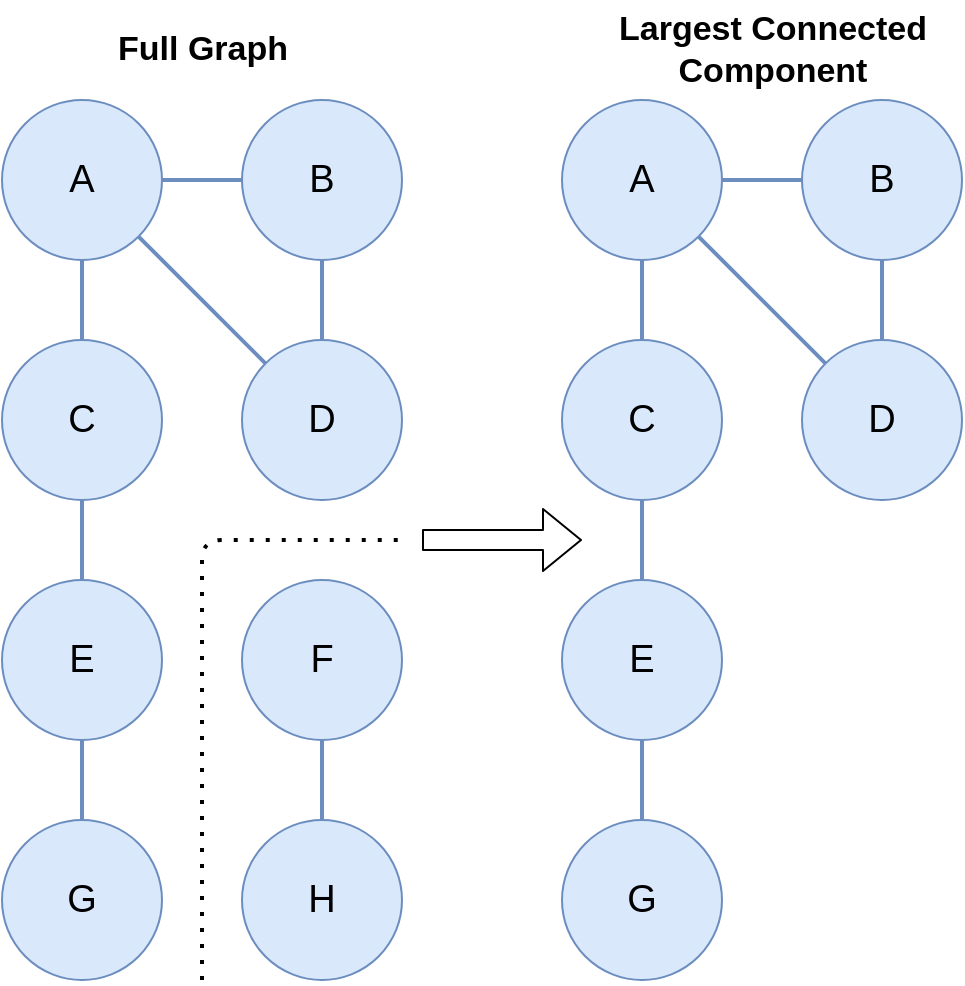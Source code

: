 <mxfile version="13.7.3" type="device"><diagram id="mh8_ufZDkkKl1U6k_Mam" name="Page-1"><mxGraphModel dx="932" dy="1697" grid="1" gridSize="10" guides="1" tooltips="1" connect="1" arrows="1" fold="1" page="1" pageScale="1" pageWidth="850" pageHeight="1100" math="0" shadow="0"><root><mxCell id="0"/><mxCell id="1" parent="0"/><mxCell id="wAvK0xsU6O6WTP8C9Jv--1" value="" style="edgeStyle=orthogonalEdgeStyle;rounded=0;orthogonalLoop=1;jettySize=auto;html=1;fontSize=19;endArrow=none;endFill=0;strokeWidth=2;fillColor=#dae8fc;strokeColor=#6c8ebf;" edge="1" parent="1" source="wAvK0xsU6O6WTP8C9Jv--3" target="wAvK0xsU6O6WTP8C9Jv--4"><mxGeometry relative="1" as="geometry"/></mxCell><mxCell id="wAvK0xsU6O6WTP8C9Jv--2" value="" style="edgeStyle=orthogonalEdgeStyle;rounded=0;orthogonalLoop=1;jettySize=auto;html=1;fontSize=19;endArrow=none;endFill=0;strokeWidth=2;fillColor=#dae8fc;strokeColor=#6c8ebf;" edge="1" parent="1" source="wAvK0xsU6O6WTP8C9Jv--3" target="wAvK0xsU6O6WTP8C9Jv--6"><mxGeometry relative="1" as="geometry"/></mxCell><mxCell id="wAvK0xsU6O6WTP8C9Jv--3" value="A" style="ellipse;whiteSpace=wrap;html=1;fontSize=19;fillColor=#dae8fc;strokeColor=#6c8ebf;" vertex="1" parent="1"><mxGeometry x="40" y="40" width="80" height="80" as="geometry"/></mxCell><mxCell id="wAvK0xsU6O6WTP8C9Jv--4" value="C" style="ellipse;whiteSpace=wrap;html=1;fontSize=19;fillColor=#dae8fc;strokeColor=#6c8ebf;" vertex="1" parent="1"><mxGeometry x="40" y="160" width="80" height="80" as="geometry"/></mxCell><mxCell id="wAvK0xsU6O6WTP8C9Jv--5" value="" style="edgeStyle=orthogonalEdgeStyle;rounded=0;orthogonalLoop=1;jettySize=auto;html=1;fontSize=19;endArrow=none;endFill=0;strokeWidth=2;fillColor=#dae8fc;strokeColor=#6c8ebf;" edge="1" parent="1" source="wAvK0xsU6O6WTP8C9Jv--6" target="wAvK0xsU6O6WTP8C9Jv--7"><mxGeometry relative="1" as="geometry"/></mxCell><mxCell id="wAvK0xsU6O6WTP8C9Jv--6" value="B" style="ellipse;whiteSpace=wrap;html=1;fontSize=19;fillColor=#dae8fc;strokeColor=#6c8ebf;" vertex="1" parent="1"><mxGeometry x="160" y="40" width="80" height="80" as="geometry"/></mxCell><mxCell id="wAvK0xsU6O6WTP8C9Jv--7" value="D" style="ellipse;whiteSpace=wrap;html=1;fontSize=19;fillColor=#dae8fc;strokeColor=#6c8ebf;" vertex="1" parent="1"><mxGeometry x="160" y="160" width="80" height="80" as="geometry"/></mxCell><mxCell id="wAvK0xsU6O6WTP8C9Jv--8" value="" style="endArrow=none;html=1;fontSize=19;exitX=1;exitY=1;exitDx=0;exitDy=0;entryX=0;entryY=0;entryDx=0;entryDy=0;endFill=0;strokeWidth=2;fillColor=#dae8fc;strokeColor=#6c8ebf;" edge="1" parent="1" source="wAvK0xsU6O6WTP8C9Jv--3" target="wAvK0xsU6O6WTP8C9Jv--7"><mxGeometry width="50" height="50" relative="1" as="geometry"><mxPoint x="-40" y="290" as="sourcePoint"/><mxPoint x="10" y="240" as="targetPoint"/></mxGeometry></mxCell><mxCell id="wAvK0xsU6O6WTP8C9Jv--9" value="" style="edgeStyle=orthogonalEdgeStyle;rounded=0;orthogonalLoop=1;jettySize=auto;html=1;fontSize=19;endArrow=none;endFill=0;strokeWidth=2;fillColor=#dae8fc;strokeColor=#6c8ebf;" edge="1" parent="1" source="wAvK0xsU6O6WTP8C9Jv--11" target="wAvK0xsU6O6WTP8C9Jv--12"><mxGeometry relative="1" as="geometry"/></mxCell><mxCell id="wAvK0xsU6O6WTP8C9Jv--11" value="E" style="ellipse;whiteSpace=wrap;html=1;fontSize=19;fillColor=#dae8fc;strokeColor=#6c8ebf;" vertex="1" parent="1"><mxGeometry x="40" y="280" width="80" height="80" as="geometry"/></mxCell><mxCell id="wAvK0xsU6O6WTP8C9Jv--12" value="G" style="ellipse;whiteSpace=wrap;html=1;fontSize=19;fillColor=#dae8fc;strokeColor=#6c8ebf;" vertex="1" parent="1"><mxGeometry x="40" y="400" width="80" height="80" as="geometry"/></mxCell><mxCell id="wAvK0xsU6O6WTP8C9Jv--13" value="" style="edgeStyle=orthogonalEdgeStyle;rounded=0;orthogonalLoop=1;jettySize=auto;html=1;fontSize=19;endArrow=none;endFill=0;strokeWidth=2;fillColor=#dae8fc;strokeColor=#6c8ebf;" edge="1" parent="1" source="wAvK0xsU6O6WTP8C9Jv--14" target="wAvK0xsU6O6WTP8C9Jv--15"><mxGeometry relative="1" as="geometry"/></mxCell><mxCell id="wAvK0xsU6O6WTP8C9Jv--14" value="F" style="ellipse;whiteSpace=wrap;html=1;fontSize=19;fillColor=#dae8fc;strokeColor=#6c8ebf;" vertex="1" parent="1"><mxGeometry x="160" y="280" width="80" height="80" as="geometry"/></mxCell><mxCell id="wAvK0xsU6O6WTP8C9Jv--15" value="H" style="ellipse;whiteSpace=wrap;html=1;fontSize=19;fillColor=#dae8fc;strokeColor=#6c8ebf;" vertex="1" parent="1"><mxGeometry x="160" y="400" width="80" height="80" as="geometry"/></mxCell><mxCell id="wAvK0xsU6O6WTP8C9Jv--19" value="" style="edgeStyle=orthogonalEdgeStyle;rounded=0;orthogonalLoop=1;jettySize=auto;html=1;fontSize=19;endArrow=none;endFill=0;strokeWidth=2;fillColor=#dae8fc;strokeColor=#6c8ebf;exitX=0.5;exitY=1;exitDx=0;exitDy=0;entryX=0.5;entryY=0;entryDx=0;entryDy=0;" edge="1" parent="1" source="wAvK0xsU6O6WTP8C9Jv--4" target="wAvK0xsU6O6WTP8C9Jv--11"><mxGeometry relative="1" as="geometry"><mxPoint x="90" y="130" as="sourcePoint"/><mxPoint x="90" y="210" as="targetPoint"/></mxGeometry></mxCell><mxCell id="wAvK0xsU6O6WTP8C9Jv--20" value="" style="shape=flexArrow;endArrow=classic;html=1;" edge="1" parent="1"><mxGeometry width="50" height="50" relative="1" as="geometry"><mxPoint x="250" y="260" as="sourcePoint"/><mxPoint x="330" y="260" as="targetPoint"/></mxGeometry></mxCell><mxCell id="wAvK0xsU6O6WTP8C9Jv--21" value="Full Graph" style="text;html=1;align=center;verticalAlign=middle;resizable=0;points=[];autosize=1;fontStyle=1;fontSize=17;" vertex="1" parent="1"><mxGeometry x="90" width="100" height="30" as="geometry"/></mxCell><mxCell id="wAvK0xsU6O6WTP8C9Jv--22" value="" style="edgeStyle=orthogonalEdgeStyle;rounded=0;orthogonalLoop=1;jettySize=auto;html=1;fontSize=19;endArrow=none;endFill=0;strokeWidth=2;fillColor=#dae8fc;strokeColor=#6c8ebf;" edge="1" parent="1" source="wAvK0xsU6O6WTP8C9Jv--24" target="wAvK0xsU6O6WTP8C9Jv--25"><mxGeometry relative="1" as="geometry"/></mxCell><mxCell id="wAvK0xsU6O6WTP8C9Jv--23" value="" style="edgeStyle=orthogonalEdgeStyle;rounded=0;orthogonalLoop=1;jettySize=auto;html=1;fontSize=19;endArrow=none;endFill=0;strokeWidth=2;fillColor=#dae8fc;strokeColor=#6c8ebf;" edge="1" parent="1" source="wAvK0xsU6O6WTP8C9Jv--24" target="wAvK0xsU6O6WTP8C9Jv--27"><mxGeometry relative="1" as="geometry"/></mxCell><mxCell id="wAvK0xsU6O6WTP8C9Jv--24" value="A" style="ellipse;whiteSpace=wrap;html=1;fontSize=19;fillColor=#dae8fc;strokeColor=#6c8ebf;" vertex="1" parent="1"><mxGeometry x="320" y="40" width="80" height="80" as="geometry"/></mxCell><mxCell id="wAvK0xsU6O6WTP8C9Jv--25" value="C" style="ellipse;whiteSpace=wrap;html=1;fontSize=19;fillColor=#dae8fc;strokeColor=#6c8ebf;" vertex="1" parent="1"><mxGeometry x="320" y="160" width="80" height="80" as="geometry"/></mxCell><mxCell id="wAvK0xsU6O6WTP8C9Jv--26" value="" style="edgeStyle=orthogonalEdgeStyle;rounded=0;orthogonalLoop=1;jettySize=auto;html=1;fontSize=19;endArrow=none;endFill=0;strokeWidth=2;fillColor=#dae8fc;strokeColor=#6c8ebf;" edge="1" parent="1" source="wAvK0xsU6O6WTP8C9Jv--27" target="wAvK0xsU6O6WTP8C9Jv--28"><mxGeometry relative="1" as="geometry"/></mxCell><mxCell id="wAvK0xsU6O6WTP8C9Jv--27" value="B" style="ellipse;whiteSpace=wrap;html=1;fontSize=19;fillColor=#dae8fc;strokeColor=#6c8ebf;" vertex="1" parent="1"><mxGeometry x="440" y="40" width="80" height="80" as="geometry"/></mxCell><mxCell id="wAvK0xsU6O6WTP8C9Jv--28" value="D" style="ellipse;whiteSpace=wrap;html=1;fontSize=19;fillColor=#dae8fc;strokeColor=#6c8ebf;" vertex="1" parent="1"><mxGeometry x="440" y="160" width="80" height="80" as="geometry"/></mxCell><mxCell id="wAvK0xsU6O6WTP8C9Jv--29" value="" style="endArrow=none;html=1;fontSize=19;exitX=1;exitY=1;exitDx=0;exitDy=0;entryX=0;entryY=0;entryDx=0;entryDy=0;endFill=0;strokeWidth=2;fillColor=#dae8fc;strokeColor=#6c8ebf;" edge="1" parent="1" source="wAvK0xsU6O6WTP8C9Jv--24" target="wAvK0xsU6O6WTP8C9Jv--28"><mxGeometry width="50" height="50" relative="1" as="geometry"><mxPoint x="240" y="290" as="sourcePoint"/><mxPoint x="290" y="240" as="targetPoint"/></mxGeometry></mxCell><mxCell id="wAvK0xsU6O6WTP8C9Jv--30" value="" style="edgeStyle=orthogonalEdgeStyle;rounded=0;orthogonalLoop=1;jettySize=auto;html=1;fontSize=19;endArrow=none;endFill=0;strokeWidth=2;fillColor=#dae8fc;strokeColor=#6c8ebf;" edge="1" parent="1" source="wAvK0xsU6O6WTP8C9Jv--31" target="wAvK0xsU6O6WTP8C9Jv--32"><mxGeometry relative="1" as="geometry"/></mxCell><mxCell id="wAvK0xsU6O6WTP8C9Jv--31" value="E" style="ellipse;whiteSpace=wrap;html=1;fontSize=19;fillColor=#dae8fc;strokeColor=#6c8ebf;" vertex="1" parent="1"><mxGeometry x="320" y="280" width="80" height="80" as="geometry"/></mxCell><mxCell id="wAvK0xsU6O6WTP8C9Jv--32" value="G" style="ellipse;whiteSpace=wrap;html=1;fontSize=19;fillColor=#dae8fc;strokeColor=#6c8ebf;" vertex="1" parent="1"><mxGeometry x="320" y="400" width="80" height="80" as="geometry"/></mxCell><mxCell id="wAvK0xsU6O6WTP8C9Jv--36" value="" style="edgeStyle=orthogonalEdgeStyle;rounded=0;orthogonalLoop=1;jettySize=auto;html=1;fontSize=19;endArrow=none;endFill=0;strokeWidth=2;fillColor=#dae8fc;strokeColor=#6c8ebf;exitX=0.5;exitY=1;exitDx=0;exitDy=0;entryX=0.5;entryY=0;entryDx=0;entryDy=0;" edge="1" parent="1" source="wAvK0xsU6O6WTP8C9Jv--25" target="wAvK0xsU6O6WTP8C9Jv--31"><mxGeometry relative="1" as="geometry"><mxPoint x="370" y="130" as="sourcePoint"/><mxPoint x="370" y="210" as="targetPoint"/></mxGeometry></mxCell><mxCell id="wAvK0xsU6O6WTP8C9Jv--38" value="" style="endArrow=none;dashed=1;html=1;dashPattern=1 3;strokeWidth=2;fontSize=17;" edge="1" parent="1"><mxGeometry width="50" height="50" relative="1" as="geometry"><mxPoint x="140" y="480" as="sourcePoint"/><mxPoint x="240" y="260" as="targetPoint"/><Array as="points"><mxPoint x="140" y="260"/></Array></mxGeometry></mxCell><mxCell id="wAvK0xsU6O6WTP8C9Jv--39" value="&lt;b&gt;Largest Connected &lt;br&gt;Component&lt;/b&gt;" style="text;html=1;align=center;verticalAlign=middle;resizable=0;points=[];autosize=1;fontSize=17;" vertex="1" parent="1"><mxGeometry x="340" y="-10" width="170" height="50" as="geometry"/></mxCell></root></mxGraphModel></diagram></mxfile>